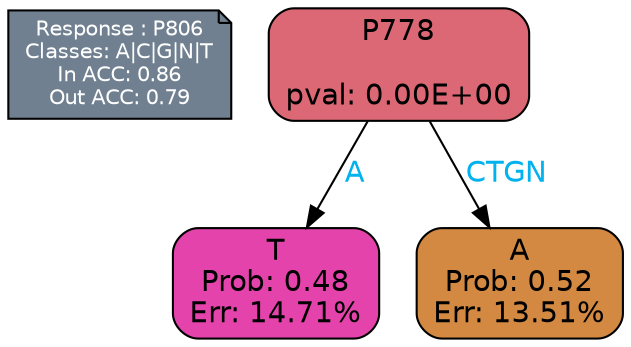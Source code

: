digraph Tree {
node [shape=box, style="filled, rounded", color="black", fontname=helvetica] ;
graph [ranksep=equally, splines=polylines, bgcolor=transparent, dpi=600] ;
edge [fontname=helvetica] ;
LEGEND [label="Response : P806
Classes: A|C|G|N|T
In ACC: 0.86
Out ACC: 0.79
",shape=note,align=left,style=filled,fillcolor="slategray",fontcolor="white",fontsize=10];1 [label="P778

pval: 0.00E+00", fillcolor="#db6874"] ;
2 [label="T
Prob: 0.48
Err: 14.71%", fillcolor="#e543ac"] ;
3 [label="A
Prob: 0.52
Err: 13.51%", fillcolor="#d38941"] ;
1 -> 2 [label="A",fontcolor=deepskyblue2] ;
1 -> 3 [label="CTGN",fontcolor=deepskyblue2] ;
{rank = same; 2;3;}{rank = same; LEGEND;1;}}